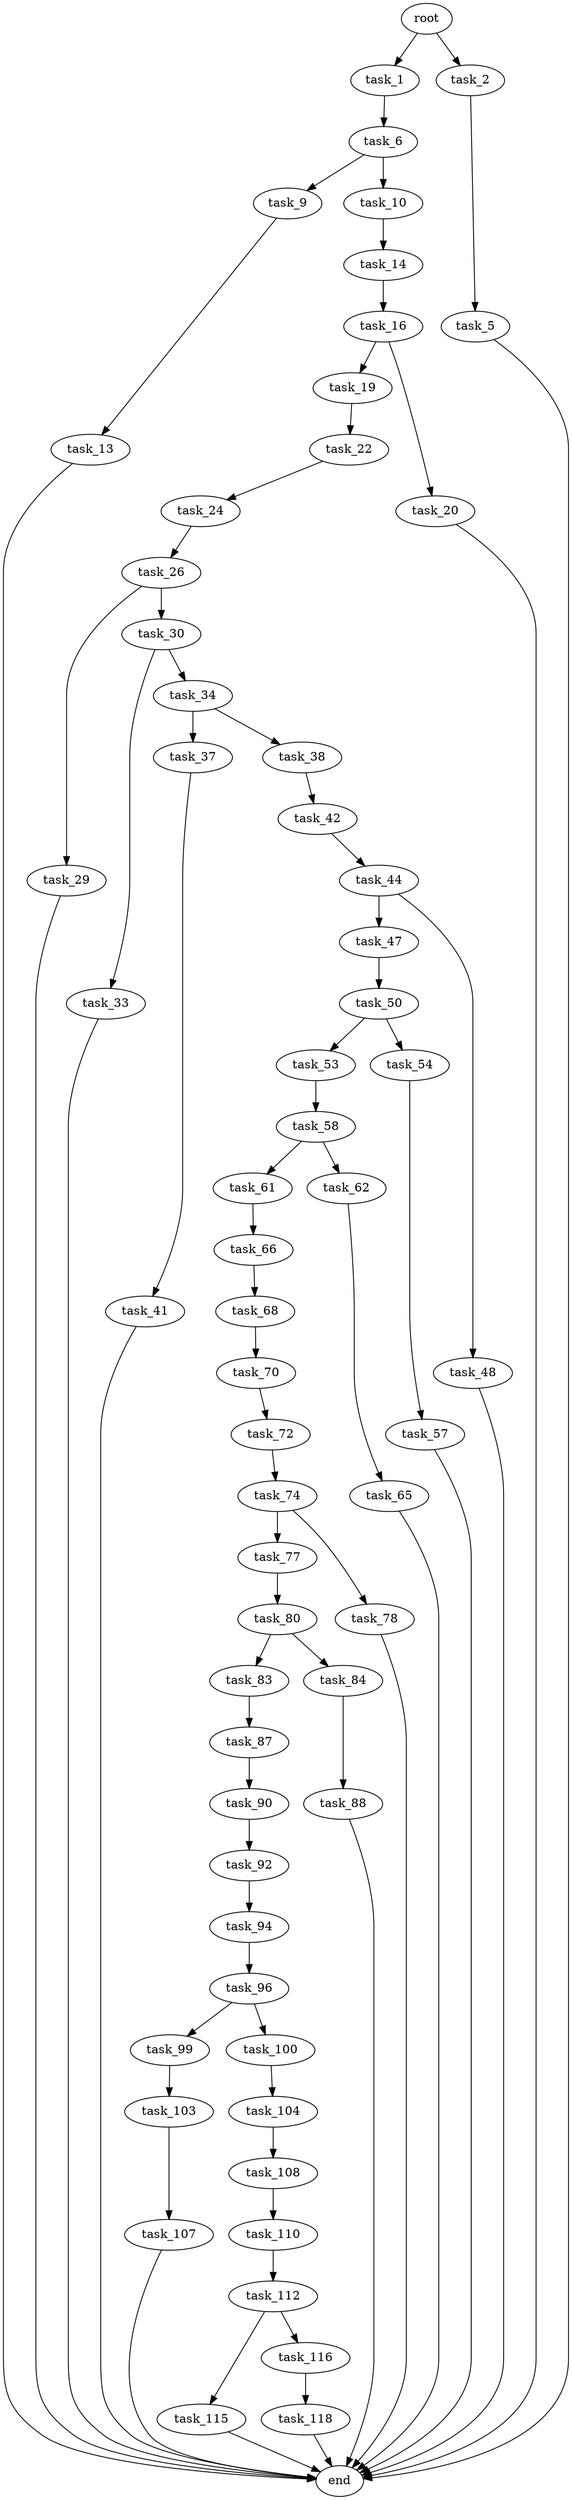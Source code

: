 digraph G {
  root [size="0.000000"];
  task_1 [size="439366847367.000000"];
  task_2 [size="4236863861.000000"];
  task_5 [size="782757789696.000000"];
  task_6 [size="275536122458.000000"];
  task_9 [size="36815756568.000000"];
  task_10 [size="10044909920.000000"];
  task_13 [size="172136387924.000000"];
  task_14 [size="38211578718.000000"];
  task_16 [size="4593053158.000000"];
  task_19 [size="133296255666.000000"];
  task_20 [size="16685669403.000000"];
  task_22 [size="6511257630.000000"];
  task_24 [size="91559372634.000000"];
  task_26 [size="24054152563.000000"];
  task_29 [size="503593368889.000000"];
  task_30 [size="125339737002.000000"];
  task_33 [size="549755813888.000000"];
  task_34 [size="231928233984.000000"];
  task_37 [size="187301003874.000000"];
  task_38 [size="782757789696.000000"];
  task_41 [size="8589934592.000000"];
  task_42 [size="4526450904.000000"];
  task_44 [size="8589934592.000000"];
  task_47 [size="25319556969.000000"];
  task_48 [size="15367591135.000000"];
  task_50 [size="10067889216.000000"];
  task_53 [size="225731688664.000000"];
  task_54 [size="25823855112.000000"];
  task_57 [size="3005627063.000000"];
  task_58 [size="123281924206.000000"];
  task_61 [size="9741734515.000000"];
  task_62 [size="13505664051.000000"];
  task_65 [size="554113197543.000000"];
  task_66 [size="549755813888.000000"];
  task_68 [size="23321083920.000000"];
  task_70 [size="231928233984.000000"];
  task_72 [size="358078237952.000000"];
  task_74 [size="549755813888.000000"];
  task_77 [size="14074951995.000000"];
  task_78 [size="223599824755.000000"];
  task_80 [size="658565374898.000000"];
  task_83 [size="805173959.000000"];
  task_84 [size="645748769902.000000"];
  task_87 [size="526681675008.000000"];
  task_88 [size="368293445632.000000"];
  task_90 [size="63513797198.000000"];
  task_92 [size="332073494241.000000"];
  task_94 [size="1108967278.000000"];
  task_96 [size="368293445632.000000"];
  task_99 [size="231928233984.000000"];
  task_100 [size="134217728000.000000"];
  task_103 [size="134217728000.000000"];
  task_104 [size="549755813888.000000"];
  task_107 [size="37948300513.000000"];
  task_108 [size="37367855501.000000"];
  task_110 [size="24151986972.000000"];
  task_112 [size="782757789696.000000"];
  task_115 [size="1073741824000.000000"];
  task_116 [size="68719476736.000000"];
  task_118 [size="26016420269.000000"];
  end [size="0.000000"];

  root -> task_1 [size="1.000000"];
  root -> task_2 [size="1.000000"];
  task_1 -> task_6 [size="838860800.000000"];
  task_2 -> task_5 [size="75497472.000000"];
  task_5 -> end [size="1.000000"];
  task_6 -> task_9 [size="679477248.000000"];
  task_6 -> task_10 [size="679477248.000000"];
  task_9 -> task_13 [size="838860800.000000"];
  task_10 -> task_14 [size="411041792.000000"];
  task_13 -> end [size="1.000000"];
  task_14 -> task_16 [size="33554432.000000"];
  task_16 -> task_19 [size="209715200.000000"];
  task_16 -> task_20 [size="209715200.000000"];
  task_19 -> task_22 [size="301989888.000000"];
  task_20 -> end [size="1.000000"];
  task_22 -> task_24 [size="134217728.000000"];
  task_24 -> task_26 [size="134217728.000000"];
  task_26 -> task_29 [size="838860800.000000"];
  task_26 -> task_30 [size="838860800.000000"];
  task_29 -> end [size="1.000000"];
  task_30 -> task_33 [size="536870912.000000"];
  task_30 -> task_34 [size="536870912.000000"];
  task_33 -> end [size="1.000000"];
  task_34 -> task_37 [size="301989888.000000"];
  task_34 -> task_38 [size="301989888.000000"];
  task_37 -> task_41 [size="134217728.000000"];
  task_38 -> task_42 [size="679477248.000000"];
  task_41 -> end [size="1.000000"];
  task_42 -> task_44 [size="75497472.000000"];
  task_44 -> task_47 [size="33554432.000000"];
  task_44 -> task_48 [size="33554432.000000"];
  task_47 -> task_50 [size="411041792.000000"];
  task_48 -> end [size="1.000000"];
  task_50 -> task_53 [size="536870912.000000"];
  task_50 -> task_54 [size="536870912.000000"];
  task_53 -> task_58 [size="301989888.000000"];
  task_54 -> task_57 [size="679477248.000000"];
  task_57 -> end [size="1.000000"];
  task_58 -> task_61 [size="134217728.000000"];
  task_58 -> task_62 [size="134217728.000000"];
  task_61 -> task_66 [size="209715200.000000"];
  task_62 -> task_65 [size="679477248.000000"];
  task_65 -> end [size="1.000000"];
  task_66 -> task_68 [size="536870912.000000"];
  task_68 -> task_70 [size="33554432.000000"];
  task_70 -> task_72 [size="301989888.000000"];
  task_72 -> task_74 [size="301989888.000000"];
  task_74 -> task_77 [size="536870912.000000"];
  task_74 -> task_78 [size="536870912.000000"];
  task_77 -> task_80 [size="301989888.000000"];
  task_78 -> end [size="1.000000"];
  task_80 -> task_83 [size="411041792.000000"];
  task_80 -> task_84 [size="411041792.000000"];
  task_83 -> task_87 [size="75497472.000000"];
  task_84 -> task_88 [size="536870912.000000"];
  task_87 -> task_90 [size="411041792.000000"];
  task_88 -> end [size="1.000000"];
  task_90 -> task_92 [size="75497472.000000"];
  task_92 -> task_94 [size="679477248.000000"];
  task_94 -> task_96 [size="33554432.000000"];
  task_96 -> task_99 [size="411041792.000000"];
  task_96 -> task_100 [size="411041792.000000"];
  task_99 -> task_103 [size="301989888.000000"];
  task_100 -> task_104 [size="209715200.000000"];
  task_103 -> task_107 [size="209715200.000000"];
  task_104 -> task_108 [size="536870912.000000"];
  task_107 -> end [size="1.000000"];
  task_108 -> task_110 [size="838860800.000000"];
  task_110 -> task_112 [size="411041792.000000"];
  task_112 -> task_115 [size="679477248.000000"];
  task_112 -> task_116 [size="679477248.000000"];
  task_115 -> end [size="1.000000"];
  task_116 -> task_118 [size="134217728.000000"];
  task_118 -> end [size="1.000000"];
}
